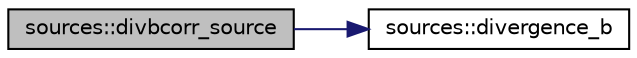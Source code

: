 digraph "sources::divbcorr_source"
{
  edge [fontname="Helvetica",fontsize="10",labelfontname="Helvetica",labelfontsize="10"];
  node [fontname="Helvetica",fontsize="10",shape=record];
  rankdir="LR";
  Node1 [label="sources::divbcorr_source",height=0.2,width=0.4,color="black", fillcolor="grey75", style="filled", fontcolor="black"];
  Node1 -> Node2 [color="midnightblue",fontsize="10",style="solid",fontname="Helvetica"];
  Node2 [label="sources::divergence_b",height=0.2,width=0.4,color="black", fillcolor="white", style="filled",URL="$namespacesources.html#a0478795277b4f25ec62d8e3e1f06611e",tooltip="Computes div(B) "];
}
